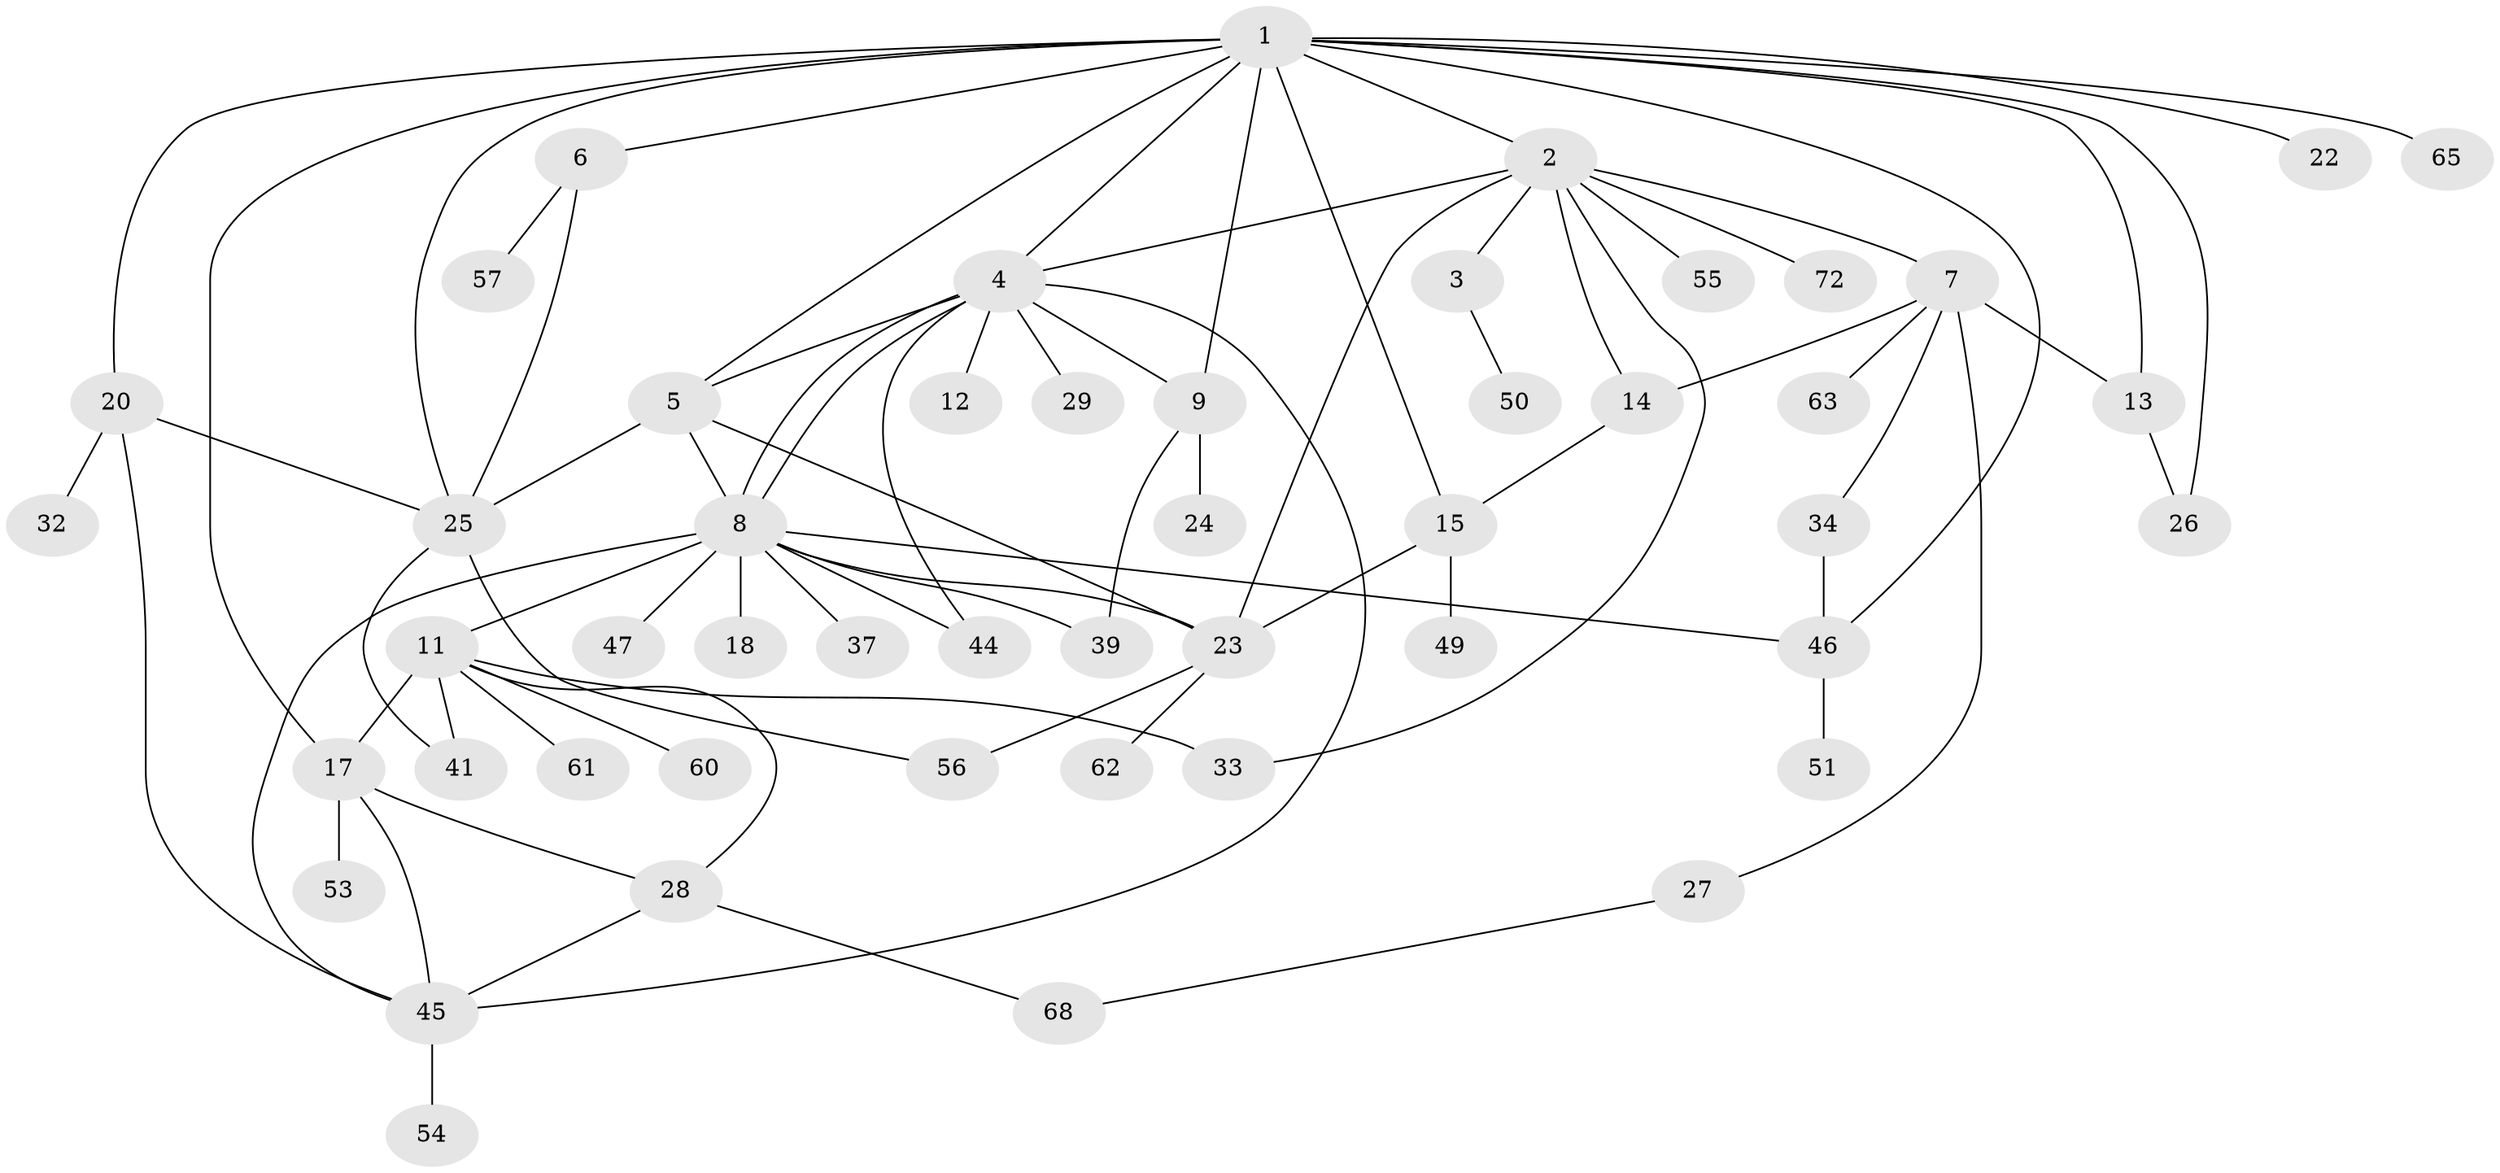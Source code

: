 // Generated by graph-tools (version 1.1) at 2025/51/02/27/25 19:51:55]
// undirected, 50 vertices, 78 edges
graph export_dot {
graph [start="1"]
  node [color=gray90,style=filled];
  1 [super="+19"];
  2 [super="+35"];
  3;
  4 [super="+16"];
  5;
  6 [super="+10"];
  7 [super="+38"];
  8 [super="+21"];
  9 [super="+67"];
  11 [super="+36"];
  12;
  13 [super="+40"];
  14;
  15 [super="+70"];
  17 [super="+71"];
  18;
  20 [super="+31"];
  22 [super="+69"];
  23 [super="+30"];
  24;
  25 [super="+42"];
  26;
  27 [super="+52"];
  28;
  29;
  32;
  33 [super="+64"];
  34 [super="+43"];
  37;
  39;
  41;
  44;
  45 [super="+48"];
  46 [super="+66"];
  47;
  49 [super="+58"];
  50;
  51 [super="+59"];
  53;
  54;
  55;
  56;
  57;
  60;
  61;
  62;
  63;
  65;
  68;
  72;
  1 -- 2;
  1 -- 4;
  1 -- 5;
  1 -- 6;
  1 -- 9;
  1 -- 13;
  1 -- 15;
  1 -- 17;
  1 -- 20;
  1 -- 22;
  1 -- 25;
  1 -- 26;
  1 -- 46;
  1 -- 65;
  2 -- 3;
  2 -- 4;
  2 -- 7;
  2 -- 14;
  2 -- 33;
  2 -- 55;
  2 -- 23;
  2 -- 72;
  3 -- 50;
  4 -- 5;
  4 -- 8;
  4 -- 8;
  4 -- 9;
  4 -- 12;
  4 -- 29;
  4 -- 44;
  4 -- 45;
  5 -- 23;
  5 -- 25;
  5 -- 8;
  6 -- 57;
  6 -- 25;
  7 -- 13;
  7 -- 14;
  7 -- 27;
  7 -- 34;
  7 -- 63;
  8 -- 11;
  8 -- 18;
  8 -- 39;
  8 -- 44;
  8 -- 37;
  8 -- 47;
  8 -- 23;
  8 -- 45;
  8 -- 46;
  9 -- 24;
  9 -- 39;
  11 -- 17;
  11 -- 28;
  11 -- 41;
  11 -- 60;
  11 -- 61;
  11 -- 33;
  13 -- 26;
  14 -- 15;
  15 -- 49;
  15 -- 23;
  17 -- 53;
  17 -- 45;
  17 -- 28;
  20 -- 32;
  20 -- 45;
  20 -- 25;
  23 -- 56;
  23 -- 62;
  25 -- 41;
  25 -- 56;
  27 -- 68;
  28 -- 45;
  28 -- 68;
  34 -- 46;
  45 -- 54;
  46 -- 51;
}
